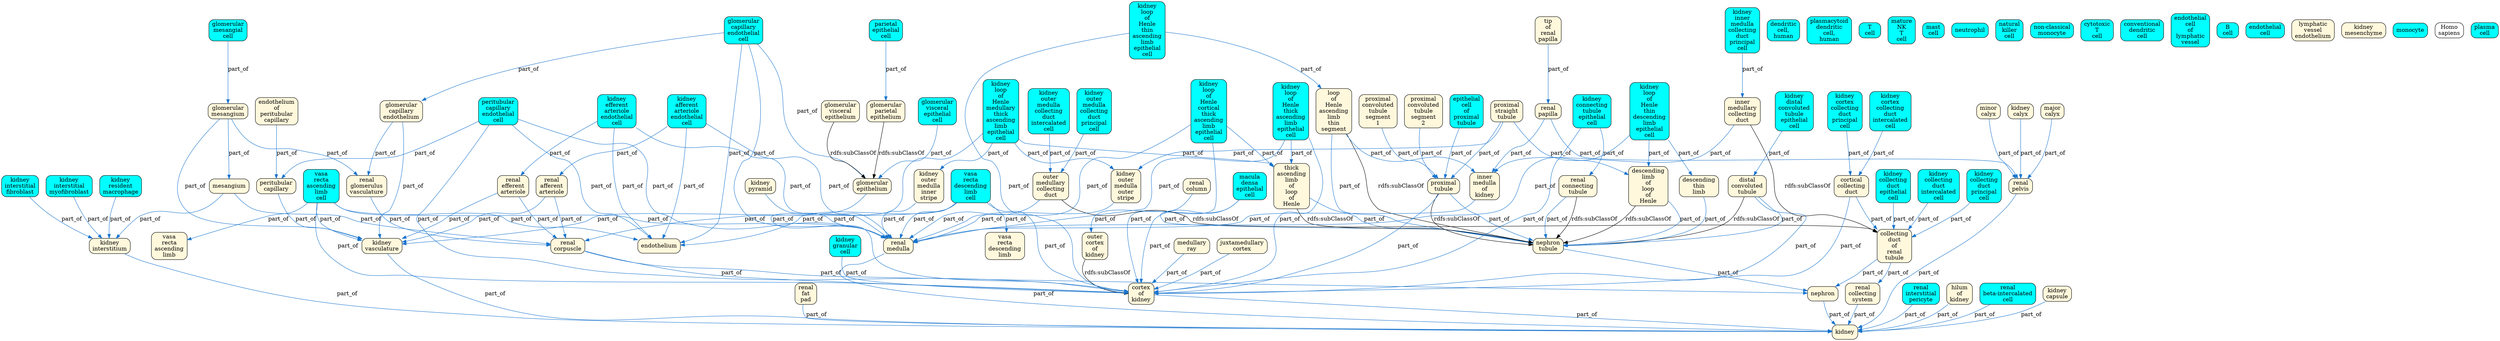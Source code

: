 digraph {
  http___purl_obolibrary_org_obo_CL_0002306 [label="epithelial\ncell\nof\nproximal\ntubule",shape=box,font=helvetica,fillcolor=cyan,style="filled,rounded"]
  http___purl_obolibrary_org_obo_UBERON_0012441 [label="endothelium\nof\nperitubular\ncapillary",shape=box,font=helvetica,fillcolor=cornsilk,style="filled,rounded"]
  http___purl_obolibrary_org_obo_CL_0000648 [label="kidney\ngranular\ncell",shape=box,font=helvetica,fillcolor=cyan,style="filled,rounded"]
  http___purl_obolibrary_org_obo_UBERON_0014464 [label="renal\nfat\npad",shape=box,font=helvetica,fillcolor=cornsilk,style="filled,rounded"]
  http___purl_obolibrary_org_obo_CL_1000698 [label="kidney\nresident\nmacrophage",shape=box,font=helvetica,fillcolor=cyan,style="filled,rounded"]
  http___purl_obolibrary_org_obo_UBERON_0005750 [label="glomerular\nparietal\nepithelium",shape=box,font=helvetica,fillcolor=cornsilk,style="filled,rounded"]
  http___purl_obolibrary_org_obo_CL_1000850 [label="macula\ndensa\nepithelial\ncell",shape=box,font=helvetica,fillcolor=cyan,style="filled,rounded"]
  http___purl_obolibrary_org_obo_CL_1000454 [label="kidney\ncollecting\nduct\nepithelial\ncell",shape=box,font=helvetica,fillcolor=cyan,style="filled,rounded"]
  http___purl_obolibrary_org_obo_CL_1000452 [label="parietal\nepithelial\ncell",shape=box,font=helvetica,fillcolor=cyan,style="filled,rounded"]
  http___purl_obolibrary_org_obo_CL_0001056 [label="dendritic\ncell,\nhuman",shape=box,font=helvetica,fillcolor=cyan,style="filled,rounded"]
  http___purl_obolibrary_org_obo_CL_0001058 [label="plasmacytoid\ndendritic\ncell,\nhuman",shape=box,font=helvetica,fillcolor=cyan,style="filled,rounded"]
  http___purl_obolibrary_org_obo_CL_1000692 [label="kidney\ninterstitial\nfibroblast",shape=box,font=helvetica,fillcolor=cyan,style="filled,rounded"]
  http___purl_obolibrary_org_obo_CL_1000691 [label="kidney\ninterstitial\nmyofibroblast",shape=box,font=helvetica,fillcolor=cyan,style="filled,rounded"]
  http___purl_obolibrary_org_obo_CL_0000084 [label="T\ncell",shape=box,font=helvetica,fillcolor=cyan,style="filled,rounded"]
  http___purl_obolibrary_org_obo_CL_1000849 [label="kidney\ndistal\nconvoluted\ntubule\nepithelial\ncell",shape=box,font=helvetica,fillcolor=cyan,style="filled,rounded"]
  http___purl_obolibrary_org_obo_CL_0000814 [label="mature\nNK\nT\ncell",shape=box,font=helvetica,fillcolor=cyan,style="filled,rounded"]
  http___purl_obolibrary_org_obo_CL_0000097 [label="mast\ncell",shape=box,font=helvetica,fillcolor=cyan,style="filled,rounded"]
  http___purl_obolibrary_org_obo_CL_1001099 [label="kidney\nefferent\narteriole\nendothelial\ncell",shape=box,font=helvetica,fillcolor=cyan,style="filled,rounded"]
  http___purl_obolibrary_org_obo_CL_0000653 [label="glomerular\nvisceral\nepithelial\ncell",shape=box,font=helvetica,fillcolor=cyan,style="filled,rounded"]
  http___purl_obolibrary_org_obo_CL_1001131 [label="vasa\nrecta\nascending\nlimb\ncell",shape=box,font=helvetica,fillcolor=cyan,style="filled,rounded"]
  http___purl_obolibrary_org_obo_CL_0000775 [label=neutrophil,shape=box,font=helvetica,fillcolor=cyan,style="filled,rounded"]
  http___purl_obolibrary_org_obo_CL_1001096 [label="kidney\nafferent\narteriole\nendothelial\ncell",shape=box,font=helvetica,fillcolor=cyan,style="filled,rounded"]
  http___purl_obolibrary_org_obo_UBERON_0002113 [label=kidney,shape=box,font=helvetica,fillcolor=cornsilk,style="filled,rounded"]
  http___purl_obolibrary_org_obo_UBERON_0004134 [label="proximal\ntubule",shape=box,font=helvetica,fillcolor=cornsilk,style="filled,rounded"]
  http___purl_obolibrary_org_obo_UBERON_0009091 [label="vasa\nrecta\nascending\nlimb",shape=box,font=helvetica,fillcolor=cornsilk,style="filled,rounded"]
  http___purl_obolibrary_org_obo_UBERON_0004639 [label="renal\nafferent\narteriole",shape=box,font=helvetica,fillcolor=cornsilk,style="filled,rounded"]
  http___purl_obolibrary_org_obo_UBERON_0009095 [label="tip\nof\nrenal\npapilla",shape=box,font=helvetica,fillcolor=cornsilk,style="filled,rounded"]
  http___purl_obolibrary_org_obo_CL_0000623 [label="natural\nkiller\ncell",shape=box,font=helvetica,fillcolor=cyan,style="filled,rounded"]
  http___purl_obolibrary_org_obo_CL_1001285 [label="vasa\nrecta\ndescending\nlimb\ncell",shape=box,font=helvetica,fillcolor=cyan,style="filled,rounded"]
  http___purl_obolibrary_org_obo_UBERON_0005215 [label="kidney\ninterstitium",shape=box,font=helvetica,fillcolor=cornsilk,style="filled,rounded"]
  http___purl_obolibrary_org_obo_UBERON_0004640 [label="renal\nefferent\narteriole",shape=box,font=helvetica,fillcolor=cornsilk,style="filled,rounded"]
  http___purl_obolibrary_org_obo_UBERON_0006544 [label="kidney\nvasculature",shape=box,font=helvetica,fillcolor=cornsilk,style="filled,rounded"]
  http___purl_obolibrary_org_obo_UBERON_0002189 [label="outer\ncortex\nof\nkidney",shape=box,font=helvetica,fillcolor=cornsilk,style="filled,rounded"]
  http___purl_obolibrary_org_obo_UBERON_0004190 [label="renal\nglomerulus\nvasculature",shape=box,font=helvetica,fillcolor=cornsilk,style="filled,rounded"]
  http___purl_obolibrary_org_obo_CL_0000875 [label="non-classical\nmonocyte",shape=box,font=helvetica,fillcolor=cyan,style="filled,rounded"]
  http___purl_obolibrary_org_obo_CL_0000910 [label="cytotoxic\nT\ncell",shape=box,font=helvetica,fillcolor=cyan,style="filled,rounded"]
  http___purl_obolibrary_org_obo_CL_1001318 [label="renal\ninterstitial\npericyte",shape=box,font=helvetica,fillcolor=cyan,style="filled,rounded"]
  http___purl_obolibrary_org_obo_CL_1000742 [label="glomerular\nmesangial\ncell",shape=box,font=helvetica,fillcolor=cyan,style="filled,rounded"]
  http___purl_obolibrary_org_obo_UBERON_0004196 [label="proximal\nconvoluted\ntubule\nsegment\n1",shape=box,font=helvetica,fillcolor=cornsilk,style="filled,rounded"]
  http___purl_obolibrary_org_obo_CL_1001432 [label="kidney\ncollecting\nduct\nintercalated\ncell",shape=box,font=helvetica,fillcolor=cyan,style="filled,rounded"]
  http___purl_obolibrary_org_obo_CL_0000990 [label="conventional\ndendritic\ncell",shape=box,font=helvetica,fillcolor=cyan,style="filled,rounded"]
  http___purl_obolibrary_org_obo_UBERON_0004197 [label="proximal\nconvoluted\ntubule\nsegment\n2",shape=box,font=helvetica,fillcolor=cornsilk,style="filled,rounded"]
  http___purl_obolibrary_org_obo_CL_1001431 [label="kidney\ncollecting\nduct\nprincipal\ncell",shape=box,font=helvetica,fillcolor=cyan,style="filled,rounded"]
  http___purl_obolibrary_org_obo_CL_1001033 [label="peritubular\ncapillary\nendothelial\ncell",shape=box,font=helvetica,fillcolor=cyan,style="filled,rounded"]
  http___purl_obolibrary_org_obo_UBERON_0008716 [label="hilum\nof\nkidney",shape=box,font=helvetica,fillcolor=cornsilk,style="filled,rounded"]
  http___purl_obolibrary_org_obo_UBERON_0004193 [label="loop\nof\nHenle\nascending\nlimb\nthin\nsegment",shape=box,font=helvetica,fillcolor=cornsilk,style="filled,rounded"]
  http___purl_obolibrary_org_obo_CL_0002138 [label="endothelial\ncell\nof\nlymphatic\nvessel",shape=box,font=helvetica,fillcolor=cyan,style="filled,rounded"]
  http___purl_obolibrary_org_obo_CL_0000236 [label="B\ncell",shape=box,font=helvetica,fillcolor=cyan,style="filled,rounded"]
  http___purl_obolibrary_org_obo_CL_0000115 [label="endothelial\ncell",shape=box,font=helvetica,fillcolor=cyan,style="filled,rounded"]
  http___purl_obolibrary_org_obo_UBERON_0009883 [label="medullary\nray",shape=box,font=helvetica,fillcolor=cornsilk,style="filled,rounded"]
  http___purl_obolibrary_org_obo_UBERON_0001228 [label="renal\npapilla",shape=box,font=helvetica,fillcolor=cornsilk,style="filled,rounded"]
  http___purl_obolibrary_org_obo_UBERON_0001227 [label="minor\ncalyx",shape=box,font=helvetica,fillcolor=cornsilk,style="filled,rounded"]
  http___purl_obolibrary_org_obo_UBERON_0001986 [label=endothelium,shape=box,font=helvetica,fillcolor=cornsilk,style="filled,rounded"]
  http___purl_obolibrary_org_obo_UBERON_0002319 [label=mesangium,shape=box,font=helvetica,fillcolor=cornsilk,style="filled,rounded"]
  http___purl_obolibrary_org_obo_UBERON_0001229 [label="renal\ncorpuscle",shape=box,font=helvetica,fillcolor=cornsilk,style="filled,rounded"]
  http___purl_obolibrary_org_obo_CL_1001109 [label="kidney\nloop\nof\nHenle\ncortical\nthick\nascending\nlimb\nepithelial\ncell",shape=box,font=helvetica,fillcolor=cyan,style="filled,rounded"]
  http___purl_obolibrary_org_obo_CL_1001108 [label="kidney\nloop\nof\nHenle\nmedullary\nthick\nascending\nlimb\nepithelial\ncell",shape=box,font=helvetica,fillcolor=cyan,style="filled,rounded"]
  http___purl_obolibrary_org_obo_CL_1001107 [label="kidney\nloop\nof\nHenle\nthin\nascending\nlimb\nepithelial\ncell",shape=box,font=helvetica,fillcolor=cyan,style="filled,rounded"]
  http___purl_obolibrary_org_obo_CL_1001106 [label="kidney\nloop\nof\nHenle\nthick\nascending\nlimb\nepithelial\ncell",shape=box,font=helvetica,fillcolor=cyan,style="filled,rounded"]
  http___purl_obolibrary_org_obo_UBERON_0004100 [label="renal\ncollecting\nsystem",shape=box,font=helvetica,fillcolor=cornsilk,style="filled,rounded"]
  http___purl_obolibrary_org_obo_UBERON_0004188 [label="glomerular\nepithelium",shape=box,font=helvetica,fillcolor=cornsilk,style="filled,rounded"]
  http___purl_obolibrary_org_obo_UBERON_0002042 [label="lymphatic\nvessel\nendothelium",shape=box,font=helvetica,fillcolor=cornsilk,style="filled,rounded"]
  http___purl_obolibrary_org_obo_UBERON_0005272 [label="peritubular\ncapillary",shape=box,font=helvetica,fillcolor=cornsilk,style="filled,rounded"]
  http___purl_obolibrary_org_obo_UBERON_0005271 [label="juxtamedullary\ncortex",shape=box,font=helvetica,fillcolor=cornsilk,style="filled,rounded"]
  http___purl_obolibrary_org_obo_UBERON_0002320 [label="glomerular\nmesangium",shape=box,font=helvetica,fillcolor=cornsilk,style="filled,rounded"]
  http___purl_obolibrary_org_obo_UBERON_0001231 [label="nephron\ntubule",shape=box,font=helvetica,fillcolor=cornsilk,style="filled,rounded"]
  http___purl_obolibrary_org_obo_UBERON_0001232 [label="collecting\nduct\nof\nrenal\ntubule",shape=box,font=helvetica,fillcolor=cornsilk,style="filled,rounded"]
  http___purl_obolibrary_org_obo_UBERON_0003918 [label="kidney\nmesenchyme",shape=box,font=helvetica,fillcolor=cornsilk,style="filled,rounded"]
  http___purl_obolibrary_org_obo_CL_1000768 [label="kidney\nconnecting\ntubule\nepithelial\ncell",shape=box,font=helvetica,fillcolor=cyan,style="filled,rounded"]
  http___purl_obolibrary_org_obo_UBERON_0004294 [label="glomerular\ncapillary\nendothelium",shape=box,font=helvetica,fillcolor=cornsilk,style="filled,rounded"]
  http___purl_obolibrary_org_obo_CL_0000576 [label=monocyte,shape=box,font=helvetica,fillcolor=cyan,style="filled,rounded"]
  http___purl_obolibrary_org_obo_UBERON_0001224 [label="renal\npelvis",shape=box,font=helvetica,fillcolor=cornsilk,style="filled,rounded"]
  http___purl_obolibrary_org_obo_UBERON_0006517 [label="kidney\ncalyx",shape=box,font=helvetica,fillcolor=cornsilk,style="filled,rounded"]
  http___purl_obolibrary_org_obo_UBERON_0001226 [label="major\ncalyx",shape=box,font=helvetica,fillcolor=cornsilk,style="filled,rounded"]
  http___purl_obolibrary_org_obo_UBERON_0001225 [label="cortex\nof\nkidney",shape=box,font=helvetica,fillcolor=cornsilk,style="filled,rounded"]
  http___purl_obolibrary_org_obo_CL_1000718 [label="kidney\ninner\nmedulla\ncollecting\nduct\nprincipal\ncell",shape=box,font=helvetica,fillcolor=cyan,style="filled,rounded"]
  http___purl_obolibrary_org_obo_CL_1000717 [label="kidney\nouter\nmedulla\ncollecting\nduct\nintercalated\ncell",shape=box,font=helvetica,fillcolor=cyan,style="filled,rounded"]
  http___purl_obolibrary_org_obo_CL_1000716 [label="kidney\nouter\nmedulla\ncollecting\nduct\nprincipal\ncell",shape=box,font=helvetica,fillcolor=cyan,style="filled,rounded"]
  http___purl_obolibrary_org_obo_CL_1000715 [label="kidney\ncortex\ncollecting\nduct\nintercalated\ncell",shape=box,font=helvetica,fillcolor=cyan,style="filled,rounded"]
  http___purl_obolibrary_org_obo_CL_1000714 [label="kidney\ncortex\ncollecting\nduct\nprincipal\ncell",shape=box,font=helvetica,fillcolor=cyan,style="filled,rounded"]
  http___purl_obolibrary_org_obo_NCBITaxon_9606 [label="Homo\nsapiens",shape=box,font=helvetica,fillcolor=white,style="filled,rounded"]
  http___purl_obolibrary_org_obo_CL_1001005 [label="glomerular\ncapillary\nendothelial\ncell",shape=box,font=helvetica,fillcolor=cyan,style="filled,rounded"]
  http___purl_obolibrary_org_obo_UBERON_0001292 [label="distal\nconvoluted\ntubule",shape=box,font=helvetica,fillcolor=cornsilk,style="filled,rounded"]
  http___purl_obolibrary_org_obo_CL_0002201 [label="renal\nbeta-intercalated\ncell",shape=box,font=helvetica,fillcolor=cyan,style="filled,rounded"]
  http___purl_obolibrary_org_obo_UBERON_0001294 [label="inner\nmedulla\nof\nkidney",shape=box,font=helvetica,fillcolor=cornsilk,style="filled,rounded"]
  http___purl_obolibrary_org_obo_UBERON_0005097 [label="renal\nconnecting\ntubule",shape=box,font=helvetica,fillcolor=cornsilk,style="filled,rounded"]
  http___purl_obolibrary_org_obo_UBERON_0005096 [label="descending\nthin\nlimb",shape=box,font=helvetica,fillcolor=cornsilk,style="filled,rounded"]
  http___purl_obolibrary_org_obo_UBERON_0001291 [label="thick\nascending\nlimb\nof\nloop\nof\nHenle",shape=box,font=helvetica,fillcolor=cornsilk,style="filled,rounded"]
  http___purl_obolibrary_org_obo_UBERON_0001290 [label="proximal\nstraight\ntubule",shape=box,font=helvetica,fillcolor=cornsilk,style="filled,rounded"]
  http___purl_obolibrary_org_obo_CL_0000786 [label="plasma\ncell",shape=box,font=helvetica,fillcolor=cyan,style="filled,rounded"]
  http___purl_obolibrary_org_obo_UBERON_0004204 [label="outer\nmedullary\ncollecting\nduct",shape=box,font=helvetica,fillcolor=cornsilk,style="filled,rounded"]
  http___purl_obolibrary_org_obo_UBERON_0004205 [label="inner\nmedullary\ncollecting\nduct",shape=box,font=helvetica,fillcolor=cornsilk,style="filled,rounded"]
  http___purl_obolibrary_org_obo_UBERON_0004202 [label="kidney\nouter\nmedulla\nouter\nstripe",shape=box,font=helvetica,fillcolor=cornsilk,style="filled,rounded"]
  http___purl_obolibrary_org_obo_UBERON_0000362 [label="renal\nmedulla",shape=box,font=helvetica,fillcolor=cornsilk,style="filled,rounded"]
  http___purl_obolibrary_org_obo_UBERON_0004203 [label="cortical\ncollecting\nduct",shape=box,font=helvetica,fillcolor=cornsilk,style="filled,rounded"]
  http___purl_obolibrary_org_obo_UBERON_0004200 [label="kidney\npyramid",shape=box,font=helvetica,fillcolor=cornsilk,style="filled,rounded"]
  http___purl_obolibrary_org_obo_UBERON_0004201 [label="kidney\nouter\nmedulla\ninner\nstripe",shape=box,font=helvetica,fillcolor=cornsilk,style="filled,rounded"]
  http___purl_obolibrary_org_obo_UBERON_0001284 [label="renal\ncolumn",shape=box,font=helvetica,fillcolor=cornsilk,style="filled,rounded"]
  http___purl_obolibrary_org_obo_CL_1001111 [label="kidney\nloop\nof\nHenle\nthin\ndescending\nlimb\nepithelial\ncell",shape=box,font=helvetica,fillcolor=cyan,style="filled,rounded"]
  http___purl_obolibrary_org_obo_UBERON_0001289 [label="descending\nlimb\nof\nloop\nof\nHenle",shape=box,font=helvetica,fillcolor=cornsilk,style="filled,rounded"]
  http___purl_obolibrary_org_obo_UBERON_0002015 [label="kidney\ncapsule",shape=box,font=helvetica,fillcolor=cornsilk,style="filled,rounded"]
  http___purl_obolibrary_org_obo_UBERON_0001285 [label=nephron,shape=box,font=helvetica,fillcolor=cornsilk,style="filled,rounded"]
  http___purl_obolibrary_org_obo_UBERON_0009202 [label="vasa\nrecta\ndescending\nlimb",shape=box,font=helvetica,fillcolor=cornsilk,style="filled,rounded"]
  http___purl_obolibrary_org_obo_UBERON_0006852 [label="glomerular\nvisceral\nepithelium",shape=box,font=helvetica,fillcolor=cornsilk,style="filled,rounded"]
  http___purl_obolibrary_org_obo_UBERON_0004193 -> http___purl_obolibrary_org_obo_UBERON_0001294 [label=part_of,color=dodgerblue3]
  http___purl_obolibrary_org_obo_UBERON_0006852 -> http___purl_obolibrary_org_obo_UBERON_0004188 [label="rdfs:subClassOf"]
  http___purl_obolibrary_org_obo_CL_1001285 -> http___purl_obolibrary_org_obo_UBERON_0001225 [label=part_of,color=dodgerblue3]
  http___purl_obolibrary_org_obo_UBERON_0001225 -> http___purl_obolibrary_org_obo_UBERON_0002113 [label=part_of,color=dodgerblue3]
  http___purl_obolibrary_org_obo_CL_1001108 -> http___purl_obolibrary_org_obo_UBERON_0004202 [label=part_of,color=dodgerblue3]
  http___purl_obolibrary_org_obo_CL_1001109 -> http___purl_obolibrary_org_obo_UBERON_0000362 [label=part_of,color=dodgerblue3]
  http___purl_obolibrary_org_obo_UBERON_0001229 -> http___purl_obolibrary_org_obo_UBERON_0001225 [label=part_of,color=dodgerblue3]
  http___purl_obolibrary_org_obo_CL_1001108 -> http___purl_obolibrary_org_obo_UBERON_0004201 [label=part_of,color=dodgerblue3]
  http___purl_obolibrary_org_obo_CL_1001099 -> http___purl_obolibrary_org_obo_UBERON_0000362 [label=part_of,color=dodgerblue3]
  http___purl_obolibrary_org_obo_UBERON_0004639 -> http___purl_obolibrary_org_obo_UBERON_0006544 [label=part_of,color=dodgerblue3]
  http___purl_obolibrary_org_obo_CL_1001108 -> http___purl_obolibrary_org_obo_UBERON_0001225 [label=part_of,color=dodgerblue3]
  http___purl_obolibrary_org_obo_UBERON_0002189 -> http___purl_obolibrary_org_obo_UBERON_0001225 [label="rdfs:subClassOf"]
  http___purl_obolibrary_org_obo_CL_0000653 -> http___purl_obolibrary_org_obo_UBERON_0004188 [label=part_of,color=dodgerblue3]
  http___purl_obolibrary_org_obo_CL_1001131 -> http___purl_obolibrary_org_obo_UBERON_0009091 [label=part_of,color=dodgerblue3]
  http___purl_obolibrary_org_obo_UBERON_0006544 -> http___purl_obolibrary_org_obo_UBERON_0002113 [label=part_of,color=dodgerblue3]
  http___purl_obolibrary_org_obo_UBERON_0005272 -> http___purl_obolibrary_org_obo_UBERON_0006544 [label=part_of,color=dodgerblue3]
  http___purl_obolibrary_org_obo_UBERON_0001284 -> http___purl_obolibrary_org_obo_UBERON_0002189 [label=part_of,color=dodgerblue3]
  http___purl_obolibrary_org_obo_CL_1001111 -> http___purl_obolibrary_org_obo_UBERON_0001289 [label=part_of,color=dodgerblue3]
  http___purl_obolibrary_org_obo_CL_1000452 -> http___purl_obolibrary_org_obo_UBERON_0005750 [label=part_of,color=dodgerblue3]
  http___purl_obolibrary_org_obo_UBERON_0004193 -> http___purl_obolibrary_org_obo_UBERON_0001231 [label="rdfs:subClassOf"]
  http___purl_obolibrary_org_obo_CL_1000715 -> http___purl_obolibrary_org_obo_UBERON_0004203 [label=part_of,color=dodgerblue3]
  http___purl_obolibrary_org_obo_CL_1001432 -> http___purl_obolibrary_org_obo_UBERON_0001232 [label=part_of,color=dodgerblue3]
  http___purl_obolibrary_org_obo_CL_1000742 -> http___purl_obolibrary_org_obo_UBERON_0002320 [label=part_of,color=dodgerblue3]
  http___purl_obolibrary_org_obo_UBERON_0001232 -> http___purl_obolibrary_org_obo_UBERON_0001285 [label=part_of,color=dodgerblue3]
  http___purl_obolibrary_org_obo_UBERON_0004134 -> http___purl_obolibrary_org_obo_UBERON_0001225 [label=part_of,color=dodgerblue3]
  http___purl_obolibrary_org_obo_CL_1001106 -> http___purl_obolibrary_org_obo_UBERON_0001291 [label=part_of,color=dodgerblue3]
  http___purl_obolibrary_org_obo_CL_1000849 -> http___purl_obolibrary_org_obo_UBERON_0001292 [label=part_of,color=dodgerblue3]
  http___purl_obolibrary_org_obo_CL_1001033 -> http___purl_obolibrary_org_obo_UBERON_0001225 [label=part_of,color=dodgerblue3]
  http___purl_obolibrary_org_obo_UBERON_0002015 -> http___purl_obolibrary_org_obo_UBERON_0002113 [label=part_of,color=dodgerblue3]
  http___purl_obolibrary_org_obo_CL_1001005 -> http___purl_obolibrary_org_obo_UBERON_0001986 [label=part_of,color=dodgerblue3]
  http___purl_obolibrary_org_obo_UBERON_0001290 -> http___purl_obolibrary_org_obo_UBERON_0001289 [label=part_of,color=dodgerblue3]
  http___purl_obolibrary_org_obo_CL_1001033 -> http___purl_obolibrary_org_obo_UBERON_0005272 [label=part_of,color=dodgerblue3]
  http___purl_obolibrary_org_obo_UBERON_0001291 -> http___purl_obolibrary_org_obo_UBERON_0001231 [label=part_of,color=dodgerblue3]
  http___purl_obolibrary_org_obo_UBERON_0002319 -> http___purl_obolibrary_org_obo_UBERON_0005215 [label=part_of,color=dodgerblue3]
  http___purl_obolibrary_org_obo_CL_1001318 -> http___purl_obolibrary_org_obo_UBERON_0002113 [label=part_of,color=dodgerblue3]
  http___purl_obolibrary_org_obo_CL_1001099 -> http___purl_obolibrary_org_obo_UBERON_0004640 [label=part_of,color=dodgerblue3]
  http___purl_obolibrary_org_obo_CL_1001131 -> http___purl_obolibrary_org_obo_UBERON_0001225 [label=part_of,color=dodgerblue3]
  http___purl_obolibrary_org_obo_UBERON_0001292 -> http___purl_obolibrary_org_obo_UBERON_0001225 [label=part_of,color=dodgerblue3]
  http___purl_obolibrary_org_obo_UBERON_0001232 -> http___purl_obolibrary_org_obo_UBERON_0004100 [label=part_of,color=dodgerblue3]
  http___purl_obolibrary_org_obo_CL_1001096 -> http___purl_obolibrary_org_obo_UBERON_0000362 [label=part_of,color=dodgerblue3]
  http___purl_obolibrary_org_obo_UBERON_0001290 -> http___purl_obolibrary_org_obo_UBERON_0004134 [label=part_of,color=dodgerblue3]
  http___purl_obolibrary_org_obo_UBERON_0001292 -> http___purl_obolibrary_org_obo_UBERON_0001231 [label="rdfs:subClassOf"]
  http___purl_obolibrary_org_obo_CL_1000714 -> http___purl_obolibrary_org_obo_UBERON_0004203 [label=part_of,color=dodgerblue3]
  http___purl_obolibrary_org_obo_UBERON_0004294 -> http___purl_obolibrary_org_obo_UBERON_0004190 [label=part_of,color=dodgerblue3]
  http___purl_obolibrary_org_obo_UBERON_0005097 -> http___purl_obolibrary_org_obo_UBERON_0001231 [label="rdfs:subClassOf"]
  http___purl_obolibrary_org_obo_CL_1001109 -> http___purl_obolibrary_org_obo_UBERON_0001225 [label=part_of,color=dodgerblue3]
  http___purl_obolibrary_org_obo_UBERON_0004202 -> http___purl_obolibrary_org_obo_UBERON_0000362 [label=part_of,color=dodgerblue3]
  http___purl_obolibrary_org_obo_CL_1001106 -> http___purl_obolibrary_org_obo_UBERON_0000362 [label=part_of,color=dodgerblue3]
  http___purl_obolibrary_org_obo_CL_1001285 -> http___purl_obolibrary_org_obo_UBERON_0009202 [label=part_of,color=dodgerblue3]
  http___purl_obolibrary_org_obo_CL_1000718 -> http___purl_obolibrary_org_obo_UBERON_0004205 [label=part_of,color=dodgerblue3]
  http___purl_obolibrary_org_obo_UBERON_0004201 -> http___purl_obolibrary_org_obo_UBERON_0000362 [label=part_of,color=dodgerblue3]
  http___purl_obolibrary_org_obo_CL_0002306 -> http___purl_obolibrary_org_obo_UBERON_0004134 [label=part_of,color=dodgerblue3]
  http___purl_obolibrary_org_obo_UBERON_0004204 -> http___purl_obolibrary_org_obo_UBERON_0001232 [label="rdfs:subClassOf"]
  http___purl_obolibrary_org_obo_CL_1001096 -> http___purl_obolibrary_org_obo_UBERON_0004639 [label=part_of,color=dodgerblue3]
  http___purl_obolibrary_org_obo_CL_1001285 -> http___purl_obolibrary_org_obo_UBERON_0001986 [label=part_of,color=dodgerblue3]
  http___purl_obolibrary_org_obo_UBERON_0004640 -> http___purl_obolibrary_org_obo_UBERON_0001229 [label=part_of,color=dodgerblue3]
  http___purl_obolibrary_org_obo_UBERON_0001228 -> http___purl_obolibrary_org_obo_UBERON_0001294 [label=part_of,color=dodgerblue3]
  http___purl_obolibrary_org_obo_UBERON_0004197 -> http___purl_obolibrary_org_obo_UBERON_0004134 [label=part_of,color=dodgerblue3]
  http___purl_obolibrary_org_obo_CL_1000692 -> http___purl_obolibrary_org_obo_UBERON_0005215 [label=part_of,color=dodgerblue3]
  http___purl_obolibrary_org_obo_UBERON_0001226 -> http___purl_obolibrary_org_obo_UBERON_0001224 [label=part_of,color=dodgerblue3]
  http___purl_obolibrary_org_obo_UBERON_0004190 -> http___purl_obolibrary_org_obo_UBERON_0001229 [label=part_of,color=dodgerblue3]
  http___purl_obolibrary_org_obo_CL_1001005 -> http___purl_obolibrary_org_obo_UBERON_0004188 [label=part_of,color=dodgerblue3]
  http___purl_obolibrary_org_obo_CL_1001111 -> http___purl_obolibrary_org_obo_UBERON_0000362 [label=part_of,color=dodgerblue3]
  http___purl_obolibrary_org_obo_CL_1000454 -> http___purl_obolibrary_org_obo_UBERON_0001232 [label=part_of,color=dodgerblue3]
  http___purl_obolibrary_org_obo_UBERON_0012441 -> http___purl_obolibrary_org_obo_UBERON_0005272 [label=part_of,color=dodgerblue3]
  http___purl_obolibrary_org_obo_CL_1000850 -> http___purl_obolibrary_org_obo_UBERON_0001231 [label=part_of,color=dodgerblue3]
  http___purl_obolibrary_org_obo_UBERON_0004294 -> http___purl_obolibrary_org_obo_UBERON_0006544 [label=part_of,color=dodgerblue3]
  http___purl_obolibrary_org_obo_UBERON_0005215 -> http___purl_obolibrary_org_obo_UBERON_0002113 [label=part_of,color=dodgerblue3]
  http___purl_obolibrary_org_obo_UBERON_0009883 -> http___purl_obolibrary_org_obo_UBERON_0001225 [label=part_of,color=dodgerblue3]
  http___purl_obolibrary_org_obo_UBERON_0001292 -> http___purl_obolibrary_org_obo_UBERON_0001231 [label=part_of,color=dodgerblue3]
  http___purl_obolibrary_org_obo_UBERON_0004639 -> http___purl_obolibrary_org_obo_UBERON_0001229 [label=part_of,color=dodgerblue3]
  http___purl_obolibrary_org_obo_UBERON_0002320 -> http___purl_obolibrary_org_obo_UBERON_0004190 [label=part_of,color=dodgerblue3]
  http___purl_obolibrary_org_obo_UBERON_0005097 -> http___purl_obolibrary_org_obo_UBERON_0001231 [label=part_of,color=dodgerblue3]
  http___purl_obolibrary_org_obo_UBERON_0001227 -> http___purl_obolibrary_org_obo_UBERON_0001224 [label=part_of,color=dodgerblue3]
  http___purl_obolibrary_org_obo_UBERON_0014464 -> http___purl_obolibrary_org_obo_UBERON_0002113 [label=part_of,color=dodgerblue3]
  http___purl_obolibrary_org_obo_UBERON_0004193 -> http___purl_obolibrary_org_obo_UBERON_0001231 [label=part_of,color=dodgerblue3]
  http___purl_obolibrary_org_obo_UBERON_0001291 -> http___purl_obolibrary_org_obo_UBERON_0001231 [label="rdfs:subClassOf"]
  http___purl_obolibrary_org_obo_UBERON_0001229 -> http___purl_obolibrary_org_obo_UBERON_0001285 [label=part_of,color=dodgerblue3]
  http___purl_obolibrary_org_obo_CL_1001131 -> http___purl_obolibrary_org_obo_UBERON_0001986 [label=part_of,color=dodgerblue3]
  http___purl_obolibrary_org_obo_UBERON_0000362 -> http___purl_obolibrary_org_obo_UBERON_0002113 [label=part_of,color=dodgerblue3]
  http___purl_obolibrary_org_obo_CL_0002201 -> http___purl_obolibrary_org_obo_UBERON_0002113 [label=part_of,color=dodgerblue3]
  http___purl_obolibrary_org_obo_UBERON_0001294 -> http___purl_obolibrary_org_obo_UBERON_0000362 [label=part_of,color=dodgerblue3]
  http___purl_obolibrary_org_obo_UBERON_0004203 -> http___purl_obolibrary_org_obo_UBERON_0001232 [label=part_of,color=dodgerblue3]
  http___purl_obolibrary_org_obo_UBERON_0009095 -> http___purl_obolibrary_org_obo_UBERON_0001228 [label=part_of,color=dodgerblue3]
  http___purl_obolibrary_org_obo_CL_1001033 -> http___purl_obolibrary_org_obo_UBERON_0001986 [label=part_of,color=dodgerblue3]
  http___purl_obolibrary_org_obo_UBERON_0004134 -> http___purl_obolibrary_org_obo_UBERON_0001231 [label="rdfs:subClassOf"]
  http___purl_obolibrary_org_obo_CL_1001285 -> http___purl_obolibrary_org_obo_UBERON_0006544 [label=part_of,color=dodgerblue3]
  http___purl_obolibrary_org_obo_CL_1001099 -> http___purl_obolibrary_org_obo_UBERON_0001986 [label=part_of,color=dodgerblue3]
  http___purl_obolibrary_org_obo_CL_1000717 -> http___purl_obolibrary_org_obo_UBERON_0004204 [label=part_of,color=dodgerblue3]
  http___purl_obolibrary_org_obo_CL_0000648 -> http___purl_obolibrary_org_obo_UBERON_0001225 [label=part_of,color=dodgerblue3]
  http___purl_obolibrary_org_obo_CL_1001005 -> http___purl_obolibrary_org_obo_UBERON_0000362 [label=part_of,color=dodgerblue3]
  http___purl_obolibrary_org_obo_UBERON_0005750 -> http___purl_obolibrary_org_obo_UBERON_0004188 [label="rdfs:subClassOf"]
  http___purl_obolibrary_org_obo_UBERON_0004200 -> http___purl_obolibrary_org_obo_UBERON_0000362 [label=part_of,color=dodgerblue3]
  http___purl_obolibrary_org_obo_UBERON_0004203 -> http___purl_obolibrary_org_obo_UBERON_0001225 [label=part_of,color=dodgerblue3]
  http___purl_obolibrary_org_obo_CL_1000850 -> http___purl_obolibrary_org_obo_UBERON_0001225 [label=part_of,color=dodgerblue3]
  http___purl_obolibrary_org_obo_UBERON_0002320 -> http___purl_obolibrary_org_obo_UBERON_0002319 [label=part_of,color=dodgerblue3]
  http___purl_obolibrary_org_obo_CL_1001106 -> http___purl_obolibrary_org_obo_UBERON_0001225 [label=part_of,color=dodgerblue3]
  http___purl_obolibrary_org_obo_UBERON_0004196 -> http___purl_obolibrary_org_obo_UBERON_0004134 [label=part_of,color=dodgerblue3]
  http___purl_obolibrary_org_obo_CL_1000691 -> http___purl_obolibrary_org_obo_UBERON_0005215 [label=part_of,color=dodgerblue3]
  http___purl_obolibrary_org_obo_CL_1001107 -> http___purl_obolibrary_org_obo_UBERON_0004193 [label=part_of,color=dodgerblue3]
  http___purl_obolibrary_org_obo_UBERON_0002320 -> http___purl_obolibrary_org_obo_UBERON_0006544 [label=part_of,color=dodgerblue3]
  http___purl_obolibrary_org_obo_UBERON_0001285 -> http___purl_obolibrary_org_obo_UBERON_0002113 [label=part_of,color=dodgerblue3]
  http___purl_obolibrary_org_obo_UBERON_0004205 -> http___purl_obolibrary_org_obo_UBERON_0001294 [label=part_of,color=dodgerblue3]
  http___purl_obolibrary_org_obo_UBERON_0004205 -> http___purl_obolibrary_org_obo_UBERON_0001232 [label="rdfs:subClassOf"]
  http___purl_obolibrary_org_obo_CL_1001108 -> http___purl_obolibrary_org_obo_UBERON_0001291 [label=part_of,color=dodgerblue3]
  http___purl_obolibrary_org_obo_CL_1001111 -> http___purl_obolibrary_org_obo_UBERON_0005096 [label=part_of,color=dodgerblue3]
  http___purl_obolibrary_org_obo_UBERON_0005271 -> http___purl_obolibrary_org_obo_UBERON_0001225 [label=part_of,color=dodgerblue3]
  http___purl_obolibrary_org_obo_UBERON_0005096 -> http___purl_obolibrary_org_obo_UBERON_0001231 [label=part_of,color=dodgerblue3]
  http___purl_obolibrary_org_obo_UBERON_0001228 -> http___purl_obolibrary_org_obo_UBERON_0001224 [label=part_of,color=dodgerblue3]
  http___purl_obolibrary_org_obo_UBERON_0004640 -> http___purl_obolibrary_org_obo_UBERON_0006544 [label=part_of,color=dodgerblue3]
  http___purl_obolibrary_org_obo_UBERON_0001224 -> http___purl_obolibrary_org_obo_UBERON_0002113 [label=part_of,color=dodgerblue3]
  http___purl_obolibrary_org_obo_CL_1001285 -> http___purl_obolibrary_org_obo_UBERON_0000362 [label=part_of,color=dodgerblue3]
  http___purl_obolibrary_org_obo_UBERON_0004188 -> http___purl_obolibrary_org_obo_UBERON_0001229 [label=part_of,color=dodgerblue3]
  http___purl_obolibrary_org_obo_CL_1001107 -> http___purl_obolibrary_org_obo_UBERON_0001225 [label=part_of,color=dodgerblue3]
  http___purl_obolibrary_org_obo_UBERON_0004204 -> http___purl_obolibrary_org_obo_UBERON_0000362 [label=part_of,color=dodgerblue3]
  http___purl_obolibrary_org_obo_UBERON_0001290 -> http___purl_obolibrary_org_obo_UBERON_0004202 [label=part_of,color=dodgerblue3]
  http___purl_obolibrary_org_obo_UBERON_0001289 -> http___purl_obolibrary_org_obo_UBERON_0001231 [label=part_of,color=dodgerblue3]
  http___purl_obolibrary_org_obo_UBERON_0004100 -> http___purl_obolibrary_org_obo_UBERON_0002113 [label=part_of,color=dodgerblue3]
  http___purl_obolibrary_org_obo_UBERON_0001289 -> http___purl_obolibrary_org_obo_UBERON_0001231 [label="rdfs:subClassOf"]
  http___purl_obolibrary_org_obo_CL_1001131 -> http___purl_obolibrary_org_obo_UBERON_0006544 [label=part_of,color=dodgerblue3]
  http___purl_obolibrary_org_obo_CL_1000716 -> http___purl_obolibrary_org_obo_UBERON_0004204 [label=part_of,color=dodgerblue3]
  http___purl_obolibrary_org_obo_CL_1001431 -> http___purl_obolibrary_org_obo_UBERON_0001232 [label=part_of,color=dodgerblue3]
  http___purl_obolibrary_org_obo_UBERON_0004134 -> http___purl_obolibrary_org_obo_UBERON_0001231 [label=part_of,color=dodgerblue3]
  http___purl_obolibrary_org_obo_UBERON_0006517 -> http___purl_obolibrary_org_obo_UBERON_0001224 [label=part_of,color=dodgerblue3]
  http___purl_obolibrary_org_obo_CL_1000768 -> http___purl_obolibrary_org_obo_UBERON_0001225 [label=part_of,color=dodgerblue3]
  http___purl_obolibrary_org_obo_UBERON_0002319 -> http___purl_obolibrary_org_obo_UBERON_0001229 [label=part_of,color=dodgerblue3]
  http___purl_obolibrary_org_obo_UBERON_0001231 -> http___purl_obolibrary_org_obo_UBERON_0001285 [label=part_of,color=dodgerblue3]
  http___purl_obolibrary_org_obo_CL_1001096 -> http___purl_obolibrary_org_obo_UBERON_0001986 [label=part_of,color=dodgerblue3]
  http___purl_obolibrary_org_obo_CL_1000698 -> http___purl_obolibrary_org_obo_UBERON_0005215 [label=part_of,color=dodgerblue3]
  http___purl_obolibrary_org_obo_CL_1000768 -> http___purl_obolibrary_org_obo_UBERON_0005097 [label=part_of,color=dodgerblue3]
  http___purl_obolibrary_org_obo_CL_1001131 -> http___purl_obolibrary_org_obo_UBERON_0000362 [label=part_of,color=dodgerblue3]
  http___purl_obolibrary_org_obo_UBERON_0008716 -> http___purl_obolibrary_org_obo_UBERON_0002113 [label=part_of,color=dodgerblue3]
  http___purl_obolibrary_org_obo_CL_1001033 -> http___purl_obolibrary_org_obo_UBERON_0000362 [label=part_of,color=dodgerblue3]
  http___purl_obolibrary_org_obo_CL_1001109 -> http___purl_obolibrary_org_obo_UBERON_0001291 [label=part_of,color=dodgerblue3]
  http___purl_obolibrary_org_obo_CL_1001005 -> http___purl_obolibrary_org_obo_UBERON_0004294 [label=part_of,color=dodgerblue3]
}

